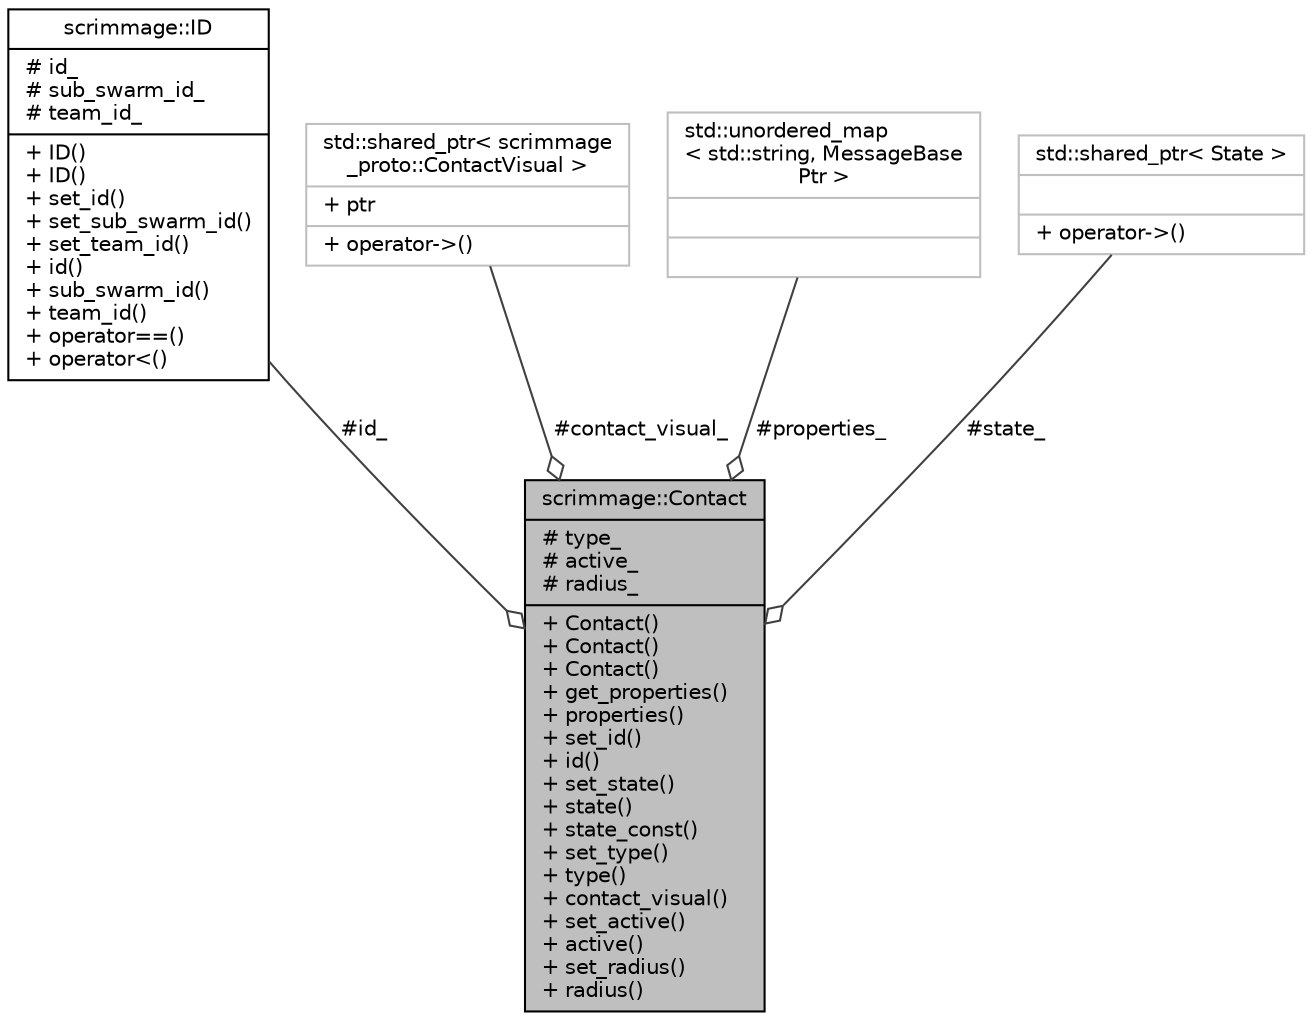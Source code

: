 digraph "scrimmage::Contact"
{
 // LATEX_PDF_SIZE
  edge [fontname="Helvetica",fontsize="10",labelfontname="Helvetica",labelfontsize="10"];
  node [fontname="Helvetica",fontsize="10",shape=record];
  Node1 [label="{scrimmage::Contact\n|# type_\l# active_\l# radius_\l|+ Contact()\l+ Contact()\l+ Contact()\l+ get_properties()\l+ properties()\l+ set_id()\l+ id()\l+ set_state()\l+ state()\l+ state_const()\l+ set_type()\l+ type()\l+ contact_visual()\l+ set_active()\l+ active()\l+ set_radius()\l+ radius()\l}",height=0.2,width=0.4,color="black", fillcolor="grey75", style="filled", fontcolor="black",tooltip=" "];
  Node2 -> Node1 [color="grey25",fontsize="10",style="solid",label=" #id_" ,arrowhead="odiamond",fontname="Helvetica"];
  Node2 [label="{scrimmage::ID\n|# id_\l# sub_swarm_id_\l# team_id_\l|+ ID()\l+ ID()\l+ set_id()\l+ set_sub_swarm_id()\l+ set_team_id()\l+ id()\l+ sub_swarm_id()\l+ team_id()\l+ operator==()\l+ operator\<()\l}",height=0.2,width=0.4,color="black", fillcolor="white", style="filled",URL="$classscrimmage_1_1ID.html",tooltip=" "];
  Node3 -> Node1 [color="grey25",fontsize="10",style="solid",label=" #contact_visual_" ,arrowhead="odiamond",fontname="Helvetica"];
  Node3 [label="{std::shared_ptr\< scrimmage\l_proto::ContactVisual \>\n|+ ptr\l|+ operator-\>()\l}",height=0.2,width=0.4,color="grey75", fillcolor="white", style="filled",tooltip=" "];
  Node6 -> Node1 [color="grey25",fontsize="10",style="solid",label=" #properties_" ,arrowhead="odiamond",fontname="Helvetica"];
  Node6 [label="{std::unordered_map\l\< std::string, MessageBase\lPtr \>\n||}",height=0.2,width=0.4,color="grey75", fillcolor="white", style="filled",tooltip=" "];
  Node11 -> Node1 [color="grey25",fontsize="10",style="solid",label=" #state_" ,arrowhead="odiamond",fontname="Helvetica"];
  Node11 [label="{std::shared_ptr\< State \>\n||+ operator-\>()\l}",height=0.2,width=0.4,color="grey75", fillcolor="white", style="filled",tooltip=" "];
}
